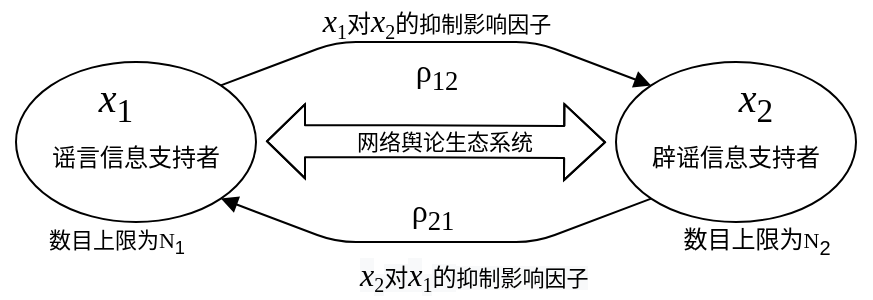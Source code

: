 <mxfile version="14.8.5" type="github">
  <diagram id="Ud3BV54i0hFkQ3ag8ZkD" name="Page-1">
    <mxGraphModel dx="497" dy="377" grid="1" gridSize="10" guides="1" tooltips="1" connect="1" arrows="1" fold="1" page="1" pageScale="1" pageWidth="827" pageHeight="1169" math="0" shadow="0">
      <root>
        <mxCell id="0" />
        <mxCell id="1" parent="0" />
        <mxCell id="vBrrbc_E7rSGlaNft34t-1" value="&lt;font face=&quot;Times New Roman&quot; style=&quot;font-size: 12px&quot;&gt;&lt;br&gt;谣言信息支持者&lt;br&gt;&lt;/font&gt;" style="ellipse;whiteSpace=wrap;html=1;" vertex="1" parent="1">
          <mxGeometry x="250" y="130" width="120" height="80" as="geometry" />
        </mxCell>
        <mxCell id="vBrrbc_E7rSGlaNft34t-2" value="&lt;span style=&quot;font-family: &amp;#34;times new roman&amp;#34;&quot;&gt;&lt;br&gt;辟谣信息支持者&lt;/span&gt;" style="ellipse;whiteSpace=wrap;html=1;" vertex="1" parent="1">
          <mxGeometry x="550" y="130" width="120" height="80" as="geometry" />
        </mxCell>
        <mxCell id="vBrrbc_E7rSGlaNft34t-3" value="" style="shape=flexArrow;endArrow=classic;startArrow=classic;html=1;endWidth=21;endSize=6.47;width=16;" edge="1" parent="1">
          <mxGeometry width="100" height="100" relative="1" as="geometry">
            <mxPoint x="375" y="169.66" as="sourcePoint" />
            <mxPoint x="545" y="170.16" as="targetPoint" />
            <Array as="points">
              <mxPoint x="445" y="169.66" />
            </Array>
          </mxGeometry>
        </mxCell>
        <mxCell id="vBrrbc_E7rSGlaNft34t-12" value="网络舆论生态系统" style="edgeLabel;html=1;align=center;verticalAlign=middle;resizable=0;points=[];fontSize=11;" vertex="1" connectable="0" parent="vBrrbc_E7rSGlaNft34t-3">
          <mxGeometry x="0.045" y="-3" relative="1" as="geometry">
            <mxPoint y="-3" as="offset" />
          </mxGeometry>
        </mxCell>
        <mxCell id="vBrrbc_E7rSGlaNft34t-4" value="&lt;font style=&quot;font-size: 20px&quot;&gt;&lt;span style=&quot;font-family: &amp;#34;times new roman&amp;#34;&quot;&gt;&lt;i&gt;x&lt;/i&gt;&lt;/span&gt;&lt;sub style=&quot;font-family: &amp;#34;times new roman&amp;#34;&quot;&gt;1&lt;/sub&gt;&lt;/font&gt;" style="text;html=1;strokeColor=none;fillColor=none;align=center;verticalAlign=middle;whiteSpace=wrap;rounded=0;" vertex="1" parent="1">
          <mxGeometry x="280" y="140" width="40" height="20" as="geometry" />
        </mxCell>
        <mxCell id="vBrrbc_E7rSGlaNft34t-5" value="&lt;font style=&quot;font-size: 20px&quot;&gt;&lt;span style=&quot;font-family: &amp;#34;times new roman&amp;#34;&quot;&gt;&lt;span&gt;&lt;i&gt;x&lt;/i&gt;&lt;/span&gt;&lt;span&gt;&lt;sub&gt;2&lt;/sub&gt;&lt;/span&gt;&lt;/span&gt;&lt;/font&gt;" style="text;html=1;strokeColor=none;fillColor=none;align=center;verticalAlign=middle;whiteSpace=wrap;rounded=0;" vertex="1" parent="1">
          <mxGeometry x="600" y="140" width="40" height="20" as="geometry" />
        </mxCell>
        <mxCell id="vBrrbc_E7rSGlaNft34t-6" style="edgeStyle=orthogonalEdgeStyle;rounded=0;orthogonalLoop=1;jettySize=auto;html=1;exitX=0.5;exitY=1;exitDx=0;exitDy=0;" edge="1" parent="1" source="vBrrbc_E7rSGlaNft34t-5" target="vBrrbc_E7rSGlaNft34t-5">
          <mxGeometry relative="1" as="geometry" />
        </mxCell>
        <mxCell id="vBrrbc_E7rSGlaNft34t-8" value="&lt;font style=&quot;font-size: 11px&quot;&gt;数目上限为&lt;font face=&quot;Times New Roman&quot;&gt;N&lt;/font&gt;&lt;sub&gt;1&lt;/sub&gt;&lt;/font&gt;" style="text;html=1;strokeColor=none;fillColor=none;align=center;verticalAlign=middle;whiteSpace=wrap;rounded=0;" vertex="1" parent="1">
          <mxGeometry x="242.5" y="210" width="115" height="20" as="geometry" />
        </mxCell>
        <mxCell id="vBrrbc_E7rSGlaNft34t-10" value="数目上限为&lt;font face=&quot;Times New Roman&quot; style=&quot;font-size: 11px&quot;&gt;N&lt;/font&gt;&lt;sub&gt;2&lt;/sub&gt;" style="text;html=1;strokeColor=none;fillColor=none;align=center;verticalAlign=middle;whiteSpace=wrap;rounded=0;" vertex="1" parent="1">
          <mxGeometry x="562.5" y="210" width="115" height="20" as="geometry" />
        </mxCell>
        <mxCell id="vBrrbc_E7rSGlaNft34t-11" value="&lt;font face=&quot;Times New Roman&quot; style=&quot;font-size: 16px&quot;&gt;ρ&lt;sub&gt;12&lt;/sub&gt;&lt;/font&gt;" style="html=1;verticalAlign=bottom;endArrow=block;entryX=0;entryY=0;entryDx=0;entryDy=0;exitX=1;exitY=0;exitDx=0;exitDy=0;" edge="1" parent="1" source="vBrrbc_E7rSGlaNft34t-1" target="vBrrbc_E7rSGlaNft34t-2">
          <mxGeometry y="-30" width="80" relative="1" as="geometry">
            <mxPoint x="414" y="139.31" as="sourcePoint" />
            <mxPoint x="524" y="139.81" as="targetPoint" />
            <Array as="points">
              <mxPoint x="410" y="120" />
              <mxPoint x="510" y="120" />
            </Array>
            <mxPoint as="offset" />
          </mxGeometry>
        </mxCell>
        <mxCell id="vBrrbc_E7rSGlaNft34t-14" value="&lt;font face=&quot;Times New Roman&quot; style=&quot;font-size: 16px&quot;&gt;ρ&lt;sub&gt;21&lt;/sub&gt;&lt;/font&gt;" style="html=1;verticalAlign=bottom;endArrow=block;exitX=0;exitY=1;exitDx=0;exitDy=0;entryX=1;entryY=1;entryDx=0;entryDy=0;" edge="1" parent="1" source="vBrrbc_E7rSGlaNft34t-2" target="vBrrbc_E7rSGlaNft34t-1">
          <mxGeometry x="0.023" width="80" relative="1" as="geometry">
            <mxPoint x="524" y="180.5" as="sourcePoint" />
            <mxPoint x="359" y="196" as="targetPoint" />
            <mxPoint as="offset" />
            <Array as="points">
              <mxPoint x="510" y="220" />
              <mxPoint x="410" y="220" />
            </Array>
          </mxGeometry>
        </mxCell>
        <mxCell id="vBrrbc_E7rSGlaNft34t-17" value="&lt;span style=&quot;font-size: 16px ; font-family: &amp;#34;times new roman&amp;#34;&quot;&gt;&lt;i&gt;x&lt;/i&gt;&lt;/span&gt;&lt;sub style=&quot;font-family: &amp;#34;times new roman&amp;#34;&quot;&gt;1&lt;/sub&gt;&lt;span style=&quot;font-family: &amp;#34;times new roman&amp;#34;&quot;&gt;对&lt;/span&gt;&lt;span style=&quot;font-size: 16px ; font-family: &amp;#34;times new roman&amp;#34;&quot;&gt;&lt;i&gt;x&lt;/i&gt;&lt;/span&gt;&lt;sub style=&quot;font-family: &amp;#34;times new roman&amp;#34;&quot;&gt;2&lt;/sub&gt;&lt;span style=&quot;font-family: &amp;#34;times new roman&amp;#34;&quot;&gt;的&lt;/span&gt;&lt;span style=&quot;font-size: 11px ; text-align: left&quot;&gt;抑制影响因子&lt;/span&gt;" style="text;html=1;align=center;verticalAlign=middle;resizable=0;points=[];autosize=1;strokeColor=none;fontSize=12;" vertex="1" parent="1">
          <mxGeometry x="390" y="100" width="140" height="20" as="geometry" />
        </mxCell>
        <mxCell id="vBrrbc_E7rSGlaNft34t-18" value="&lt;span style=&quot;color: rgb(0 , 0 , 0) ; font-style: normal ; font-weight: 400 ; letter-spacing: normal ; text-indent: 0px ; text-transform: none ; word-spacing: 0px ; background-color: rgb(248 , 249 , 250) ; font-size: 16px ; text-align: center ; font-family: &amp;#34;times new roman&amp;#34;&quot;&gt;&lt;i&gt;x&lt;/i&gt;&lt;/span&gt;&lt;sub style=&quot;color: rgb(0 , 0 , 0) ; font-style: normal ; font-weight: 400 ; letter-spacing: normal ; text-indent: 0px ; text-transform: none ; word-spacing: 0px ; background-color: rgb(248 , 249 , 250) ; text-align: center ; font-family: &amp;#34;times new roman&amp;#34;&quot;&gt;2&lt;/sub&gt;&lt;span style=&quot;color: rgb(0 , 0 , 0) ; font-size: 12px ; font-style: normal ; font-weight: 400 ; letter-spacing: normal ; text-indent: 0px ; text-transform: none ; word-spacing: 0px ; background-color: rgb(248 , 249 , 250) ; text-align: center ; font-family: &amp;#34;times new roman&amp;#34;&quot;&gt;对&lt;/span&gt;&lt;span style=&quot;color: rgb(0 , 0 , 0) ; font-style: normal ; font-weight: 400 ; letter-spacing: normal ; text-indent: 0px ; text-transform: none ; word-spacing: 0px ; background-color: rgb(248 , 249 , 250) ; font-size: 16px ; text-align: center ; font-family: &amp;#34;times new roman&amp;#34;&quot;&gt;&lt;i&gt;x&lt;/i&gt;&lt;/span&gt;&lt;sub style=&quot;color: rgb(0 , 0 , 0) ; font-style: normal ; font-weight: 400 ; letter-spacing: normal ; text-indent: 0px ; text-transform: none ; word-spacing: 0px ; background-color: rgb(248 , 249 , 250) ; text-align: center ; font-family: &amp;#34;times new roman&amp;#34;&quot;&gt;1&lt;/sub&gt;&lt;span style=&quot;color: rgb(0 , 0 , 0) ; font-size: 12px ; font-style: normal ; font-weight: 400 ; letter-spacing: normal ; text-indent: 0px ; text-transform: none ; word-spacing: 0px ; background-color: rgb(248 , 249 , 250) ; text-align: center ; font-family: &amp;#34;times new roman&amp;#34;&quot;&gt;的&lt;/span&gt;&lt;span style=&quot;color: rgb(0 , 0 , 0) ; font-family: &amp;#34;helvetica&amp;#34; ; font-size: 11px ; font-style: normal ; font-weight: 400 ; letter-spacing: normal ; text-align: left ; text-indent: 0px ; text-transform: none ; word-spacing: 0px ; background-color: rgb(248 , 249 , 250)&quot;&gt;抑制影响因子&lt;/span&gt;" style="text;whiteSpace=wrap;html=1;fontSize=12;" vertex="1" parent="1">
          <mxGeometry x="420" y="220" width="150" height="20" as="geometry" />
        </mxCell>
      </root>
    </mxGraphModel>
  </diagram>
</mxfile>
